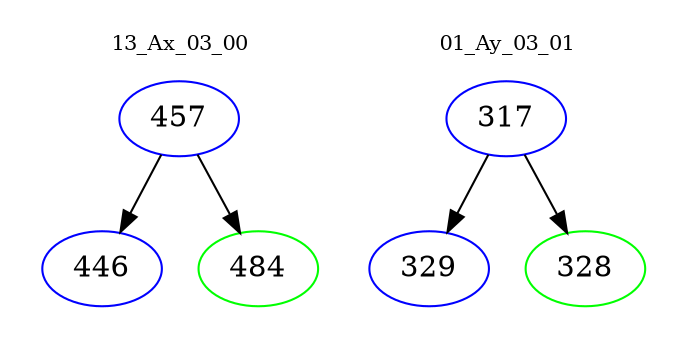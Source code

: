 digraph{
subgraph cluster_0 {
color = white
label = "13_Ax_03_00";
fontsize=10;
T0_457 [label="457", color="blue"]
T0_457 -> T0_446 [color="black"]
T0_446 [label="446", color="blue"]
T0_457 -> T0_484 [color="black"]
T0_484 [label="484", color="green"]
}
subgraph cluster_1 {
color = white
label = "01_Ay_03_01";
fontsize=10;
T1_317 [label="317", color="blue"]
T1_317 -> T1_329 [color="black"]
T1_329 [label="329", color="blue"]
T1_317 -> T1_328 [color="black"]
T1_328 [label="328", color="green"]
}
}
